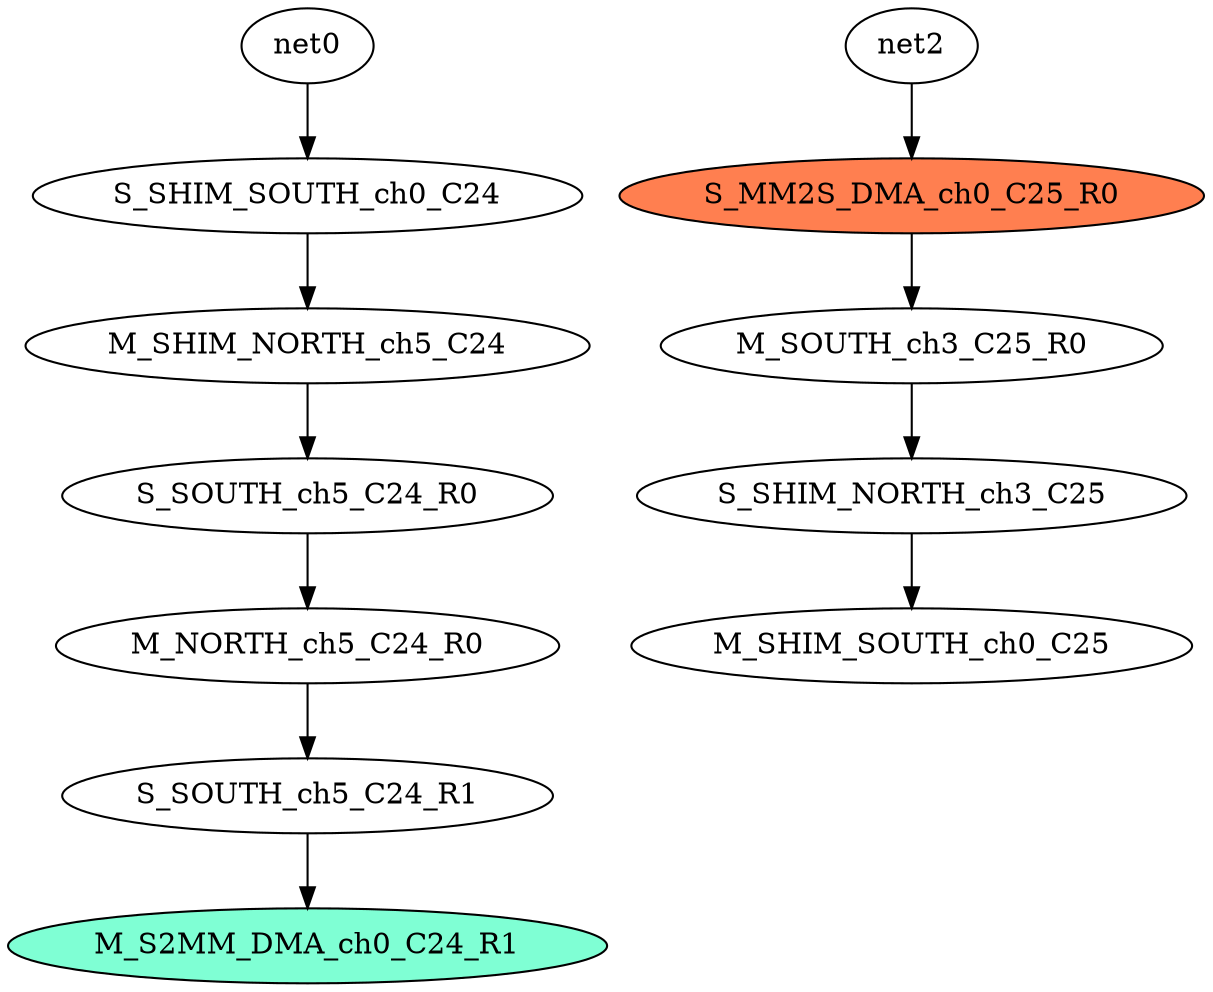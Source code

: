 digraph G {
net0;
S_SOUTH_ch5_C24_R0[style=filled, fillcolor="White"];
M_NORTH_ch5_C24_R0[style=filled, fillcolor="White"];
S_SHIM_SOUTH_ch0_C24[style=filled, fillcolor="White"];
M_SHIM_NORTH_ch5_C24[style=filled, fillcolor="White"];
S_SOUTH_ch5_C24_R1[style=filled, fillcolor="White"];
M_S2MM_DMA_ch0_C24_R1[style=filled, fillcolor="aquamarine"];
M_NORTH_ch5_C24_R0[style=filled, fillcolor="White"];
S_SOUTH_ch5_C24_R1[style=filled, fillcolor="White"];
M_SHIM_NORTH_ch5_C24[style=filled, fillcolor="White"];
S_SOUTH_ch5_C24_R0[style=filled, fillcolor="White"];
net2;
S_SHIM_NORTH_ch3_C25[style=filled, fillcolor="White"];
M_SHIM_SOUTH_ch0_C25[style=filled, fillcolor="White"];
M_SOUTH_ch3_C25_R0[style=filled, fillcolor="White"];
S_SHIM_NORTH_ch3_C25[style=filled, fillcolor="White"];
S_MM2S_DMA_ch0_C25_R0[style=filled, fillcolor="coral"];
M_SOUTH_ch3_C25_R0[style=filled, fillcolor="White"];
net0 -> S_SHIM_SOUTH_ch0_C24;
S_SOUTH_ch5_C24_R0 -> M_NORTH_ch5_C24_R0;
S_SHIM_SOUTH_ch0_C24 -> M_SHIM_NORTH_ch5_C24;
S_SOUTH_ch5_C24_R1 -> M_S2MM_DMA_ch0_C24_R1;
M_NORTH_ch5_C24_R0 -> S_SOUTH_ch5_C24_R1;
M_SHIM_NORTH_ch5_C24 -> S_SOUTH_ch5_C24_R0;
net2 -> S_MM2S_DMA_ch0_C25_R0;
S_SHIM_NORTH_ch3_C25 -> M_SHIM_SOUTH_ch0_C25;
M_SOUTH_ch3_C25_R0 -> S_SHIM_NORTH_ch3_C25;
S_MM2S_DMA_ch0_C25_R0 -> M_SOUTH_ch3_C25_R0;
}
